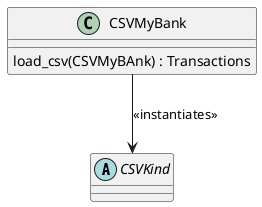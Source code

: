 @startuml

abstract class CSVKind

class CSVMyBank {
    load_csv(CSVMyBAnk) : Transactions
}

CSVMyBank --> CSVKind : << instantiates >>

@enduml
